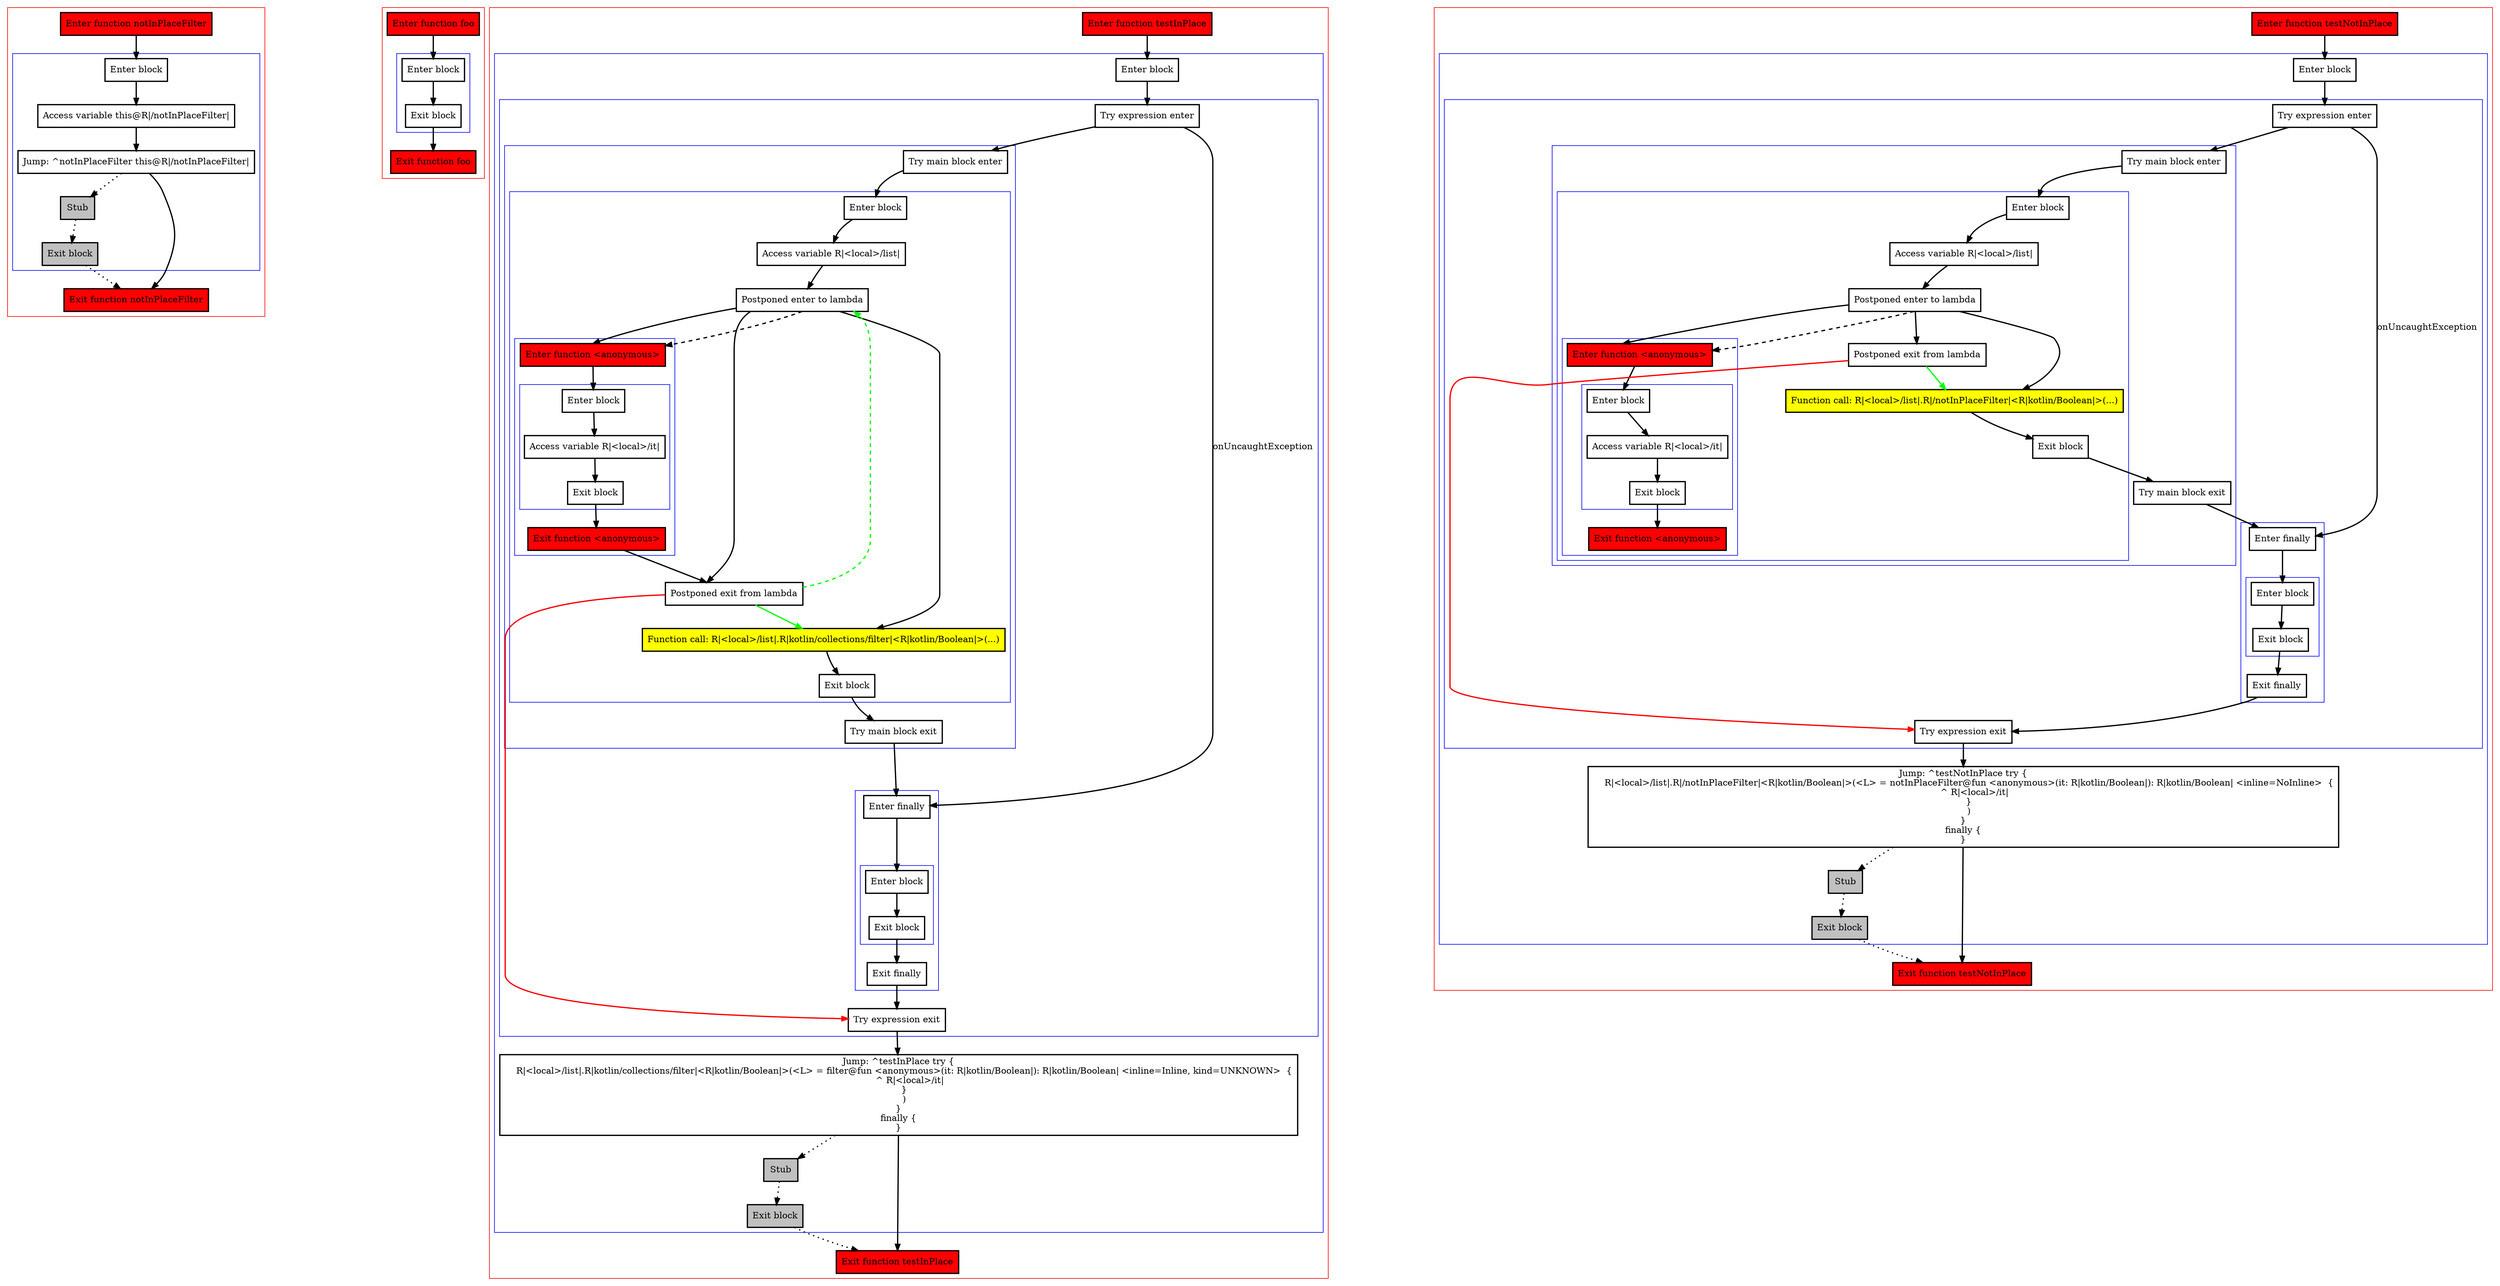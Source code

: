 digraph tryWithLambdaInside_kt {
    graph [nodesep=3]
    node [shape=box penwidth=2]
    edge [penwidth=2]

    subgraph cluster_0 {
        color=red
        0 [label="Enter function notInPlaceFilter" style="filled" fillcolor=red];
        subgraph cluster_1 {
            color=blue
            1 [label="Enter block"];
            2 [label="Access variable this@R|/notInPlaceFilter|"];
            3 [label="Jump: ^notInPlaceFilter this@R|/notInPlaceFilter|"];
            4 [label="Stub" style="filled" fillcolor=gray];
            5 [label="Exit block" style="filled" fillcolor=gray];
        }
        6 [label="Exit function notInPlaceFilter" style="filled" fillcolor=red];
    }
    0 -> {1};
    1 -> {2};
    2 -> {3};
    3 -> {6};
    3 -> {4} [style=dotted];
    4 -> {5} [style=dotted];
    5 -> {6} [style=dotted];

    subgraph cluster_2 {
        color=red
        7 [label="Enter function foo" style="filled" fillcolor=red];
        subgraph cluster_3 {
            color=blue
            8 [label="Enter block"];
            9 [label="Exit block"];
        }
        10 [label="Exit function foo" style="filled" fillcolor=red];
    }
    7 -> {8};
    8 -> {9};
    9 -> {10};

    subgraph cluster_4 {
        color=red
        11 [label="Enter function testInPlace" style="filled" fillcolor=red];
        subgraph cluster_5 {
            color=blue
            12 [label="Enter block"];
            subgraph cluster_6 {
                color=blue
                13 [label="Try expression enter"];
                subgraph cluster_7 {
                    color=blue
                    14 [label="Try main block enter"];
                    subgraph cluster_8 {
                        color=blue
                        15 [label="Enter block"];
                        16 [label="Access variable R|<local>/list|"];
                        17 [label="Postponed enter to lambda"];
                        subgraph cluster_9 {
                            color=blue
                            18 [label="Enter function <anonymous>" style="filled" fillcolor=red];
                            subgraph cluster_10 {
                                color=blue
                                19 [label="Enter block"];
                                20 [label="Access variable R|<local>/it|"];
                                21 [label="Exit block"];
                            }
                            22 [label="Exit function <anonymous>" style="filled" fillcolor=red];
                        }
                        23 [label="Postponed exit from lambda"];
                        24 [label="Function call: R|<local>/list|.R|kotlin/collections/filter|<R|kotlin/Boolean|>(...)" style="filled" fillcolor=yellow];
                        25 [label="Exit block"];
                    }
                    26 [label="Try main block exit"];
                }
                subgraph cluster_11 {
                    color=blue
                    27 [label="Enter finally"];
                    subgraph cluster_12 {
                        color=blue
                        28 [label="Enter block"];
                        29 [label="Exit block"];
                    }
                    30 [label="Exit finally"];
                }
                31 [label="Try expression exit"];
            }
            32 [label="Jump: ^testInPlace try {
    R|<local>/list|.R|kotlin/collections/filter|<R|kotlin/Boolean|>(<L> = filter@fun <anonymous>(it: R|kotlin/Boolean|): R|kotlin/Boolean| <inline=Inline, kind=UNKNOWN>  {
        ^ R|<local>/it|
    }
    )
}
finally {
}
"];
            33 [label="Stub" style="filled" fillcolor=gray];
            34 [label="Exit block" style="filled" fillcolor=gray];
        }
        35 [label="Exit function testInPlace" style="filled" fillcolor=red];
    }
    11 -> {12};
    12 -> {13};
    13 -> {14};
    13 -> {27} [label="onUncaughtException"];
    14 -> {15};
    15 -> {16};
    16 -> {17};
    17 -> {18 23 24};
    17 -> {18} [style=dashed];
    18 -> {19};
    19 -> {20};
    20 -> {21};
    21 -> {22};
    22 -> {23};
    23 -> {17} [color=green style=dashed];
    23 -> {24} [color=green];
    23 -> {31} [color=red];
    24 -> {25};
    25 -> {26};
    26 -> {27};
    27 -> {28};
    28 -> {29};
    29 -> {30};
    30 -> {31};
    31 -> {32};
    32 -> {35};
    32 -> {33} [style=dotted];
    33 -> {34} [style=dotted];
    34 -> {35} [style=dotted];

    subgraph cluster_13 {
        color=red
        36 [label="Enter function testNotInPlace" style="filled" fillcolor=red];
        subgraph cluster_14 {
            color=blue
            37 [label="Enter block"];
            subgraph cluster_15 {
                color=blue
                38 [label="Try expression enter"];
                subgraph cluster_16 {
                    color=blue
                    39 [label="Try main block enter"];
                    subgraph cluster_17 {
                        color=blue
                        40 [label="Enter block"];
                        41 [label="Access variable R|<local>/list|"];
                        42 [label="Postponed enter to lambda"];
                        subgraph cluster_18 {
                            color=blue
                            43 [label="Enter function <anonymous>" style="filled" fillcolor=red];
                            subgraph cluster_19 {
                                color=blue
                                44 [label="Enter block"];
                                45 [label="Access variable R|<local>/it|"];
                                46 [label="Exit block"];
                            }
                            47 [label="Exit function <anonymous>" style="filled" fillcolor=red];
                        }
                        48 [label="Postponed exit from lambda"];
                        49 [label="Function call: R|<local>/list|.R|/notInPlaceFilter|<R|kotlin/Boolean|>(...)" style="filled" fillcolor=yellow];
                        50 [label="Exit block"];
                    }
                    51 [label="Try main block exit"];
                }
                subgraph cluster_20 {
                    color=blue
                    52 [label="Enter finally"];
                    subgraph cluster_21 {
                        color=blue
                        53 [label="Enter block"];
                        54 [label="Exit block"];
                    }
                    55 [label="Exit finally"];
                }
                56 [label="Try expression exit"];
            }
            57 [label="Jump: ^testNotInPlace try {
    R|<local>/list|.R|/notInPlaceFilter|<R|kotlin/Boolean|>(<L> = notInPlaceFilter@fun <anonymous>(it: R|kotlin/Boolean|): R|kotlin/Boolean| <inline=NoInline>  {
        ^ R|<local>/it|
    }
    )
}
finally {
}
"];
            58 [label="Stub" style="filled" fillcolor=gray];
            59 [label="Exit block" style="filled" fillcolor=gray];
        }
        60 [label="Exit function testNotInPlace" style="filled" fillcolor=red];
    }
    36 -> {37};
    37 -> {38};
    38 -> {39};
    38 -> {52} [label="onUncaughtException"];
    39 -> {40};
    40 -> {41};
    41 -> {42};
    42 -> {43 48 49};
    42 -> {43} [style=dashed];
    43 -> {44};
    44 -> {45};
    45 -> {46};
    46 -> {47};
    48 -> {49} [color=green];
    48 -> {56} [color=red];
    49 -> {50};
    50 -> {51};
    51 -> {52};
    52 -> {53};
    53 -> {54};
    54 -> {55};
    55 -> {56};
    56 -> {57};
    57 -> {60};
    57 -> {58} [style=dotted];
    58 -> {59} [style=dotted];
    59 -> {60} [style=dotted];

}
